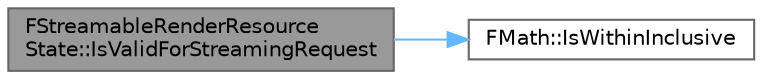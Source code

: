 digraph "FStreamableRenderResourceState::IsValidForStreamingRequest"
{
 // INTERACTIVE_SVG=YES
 // LATEX_PDF_SIZE
  bgcolor="transparent";
  edge [fontname=Helvetica,fontsize=10,labelfontname=Helvetica,labelfontsize=10];
  node [fontname=Helvetica,fontsize=10,shape=box,height=0.2,width=0.4];
  rankdir="LR";
  Node1 [id="Node000001",label="FStreamableRenderResource\lState::IsValidForStreamingRequest",height=0.2,width=0.4,color="gray40", fillcolor="grey60", style="filled", fontcolor="black",tooltip="Validate that everything is valid and makes sense for a streaming requests."];
  Node1 -> Node2 [id="edge1_Node000001_Node000002",color="steelblue1",style="solid",tooltip=" "];
  Node2 [id="Node000002",label="FMath::IsWithinInclusive",height=0.2,width=0.4,color="grey40", fillcolor="white", style="filled",URL="$dc/d20/structFMath.html#a8c02d73dd161d8f20f74f56971f28bab",tooltip="Checks if value is within a range, inclusive on MaxValue)"];
}
